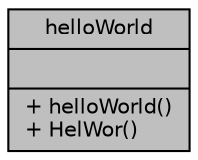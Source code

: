 digraph "helloWorld"
{
 // INTERACTIVE_SVG=YES
 // LATEX_PDF_SIZE
  edge [fontname="Helvetica",fontsize="10",labelfontname="Helvetica",labelfontsize="10"];
  node [fontname="Helvetica",fontsize="10",shape=record];
  Node1 [label="{helloWorld\n||+ helloWorld()\l+ HelWor()\l}",height=0.2,width=0.4,color="black", fillcolor="grey75", style="filled", fontcolor="black",tooltip=" "];
}
